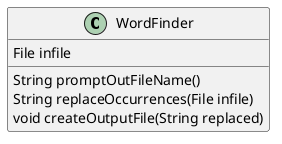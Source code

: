 @startuml
class WordFinder
{
    File infile
    String promptOutFileName()
    String replaceOccurrences(File infile)
    void createOutputFile(String replaced)
}
@enduml